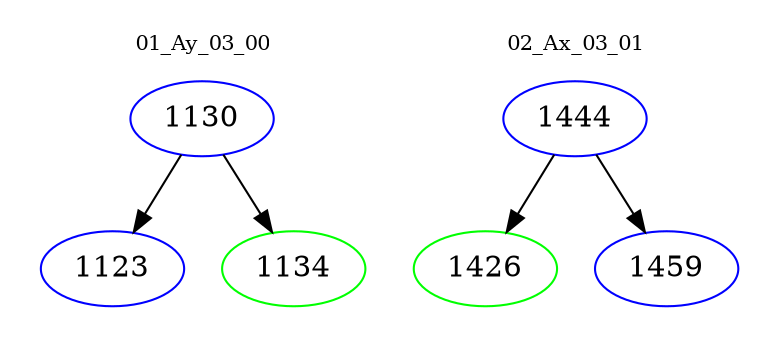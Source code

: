 digraph{
subgraph cluster_0 {
color = white
label = "01_Ay_03_00";
fontsize=10;
T0_1130 [label="1130", color="blue"]
T0_1130 -> T0_1123 [color="black"]
T0_1123 [label="1123", color="blue"]
T0_1130 -> T0_1134 [color="black"]
T0_1134 [label="1134", color="green"]
}
subgraph cluster_1 {
color = white
label = "02_Ax_03_01";
fontsize=10;
T1_1444 [label="1444", color="blue"]
T1_1444 -> T1_1426 [color="black"]
T1_1426 [label="1426", color="green"]
T1_1444 -> T1_1459 [color="black"]
T1_1459 [label="1459", color="blue"]
}
}
